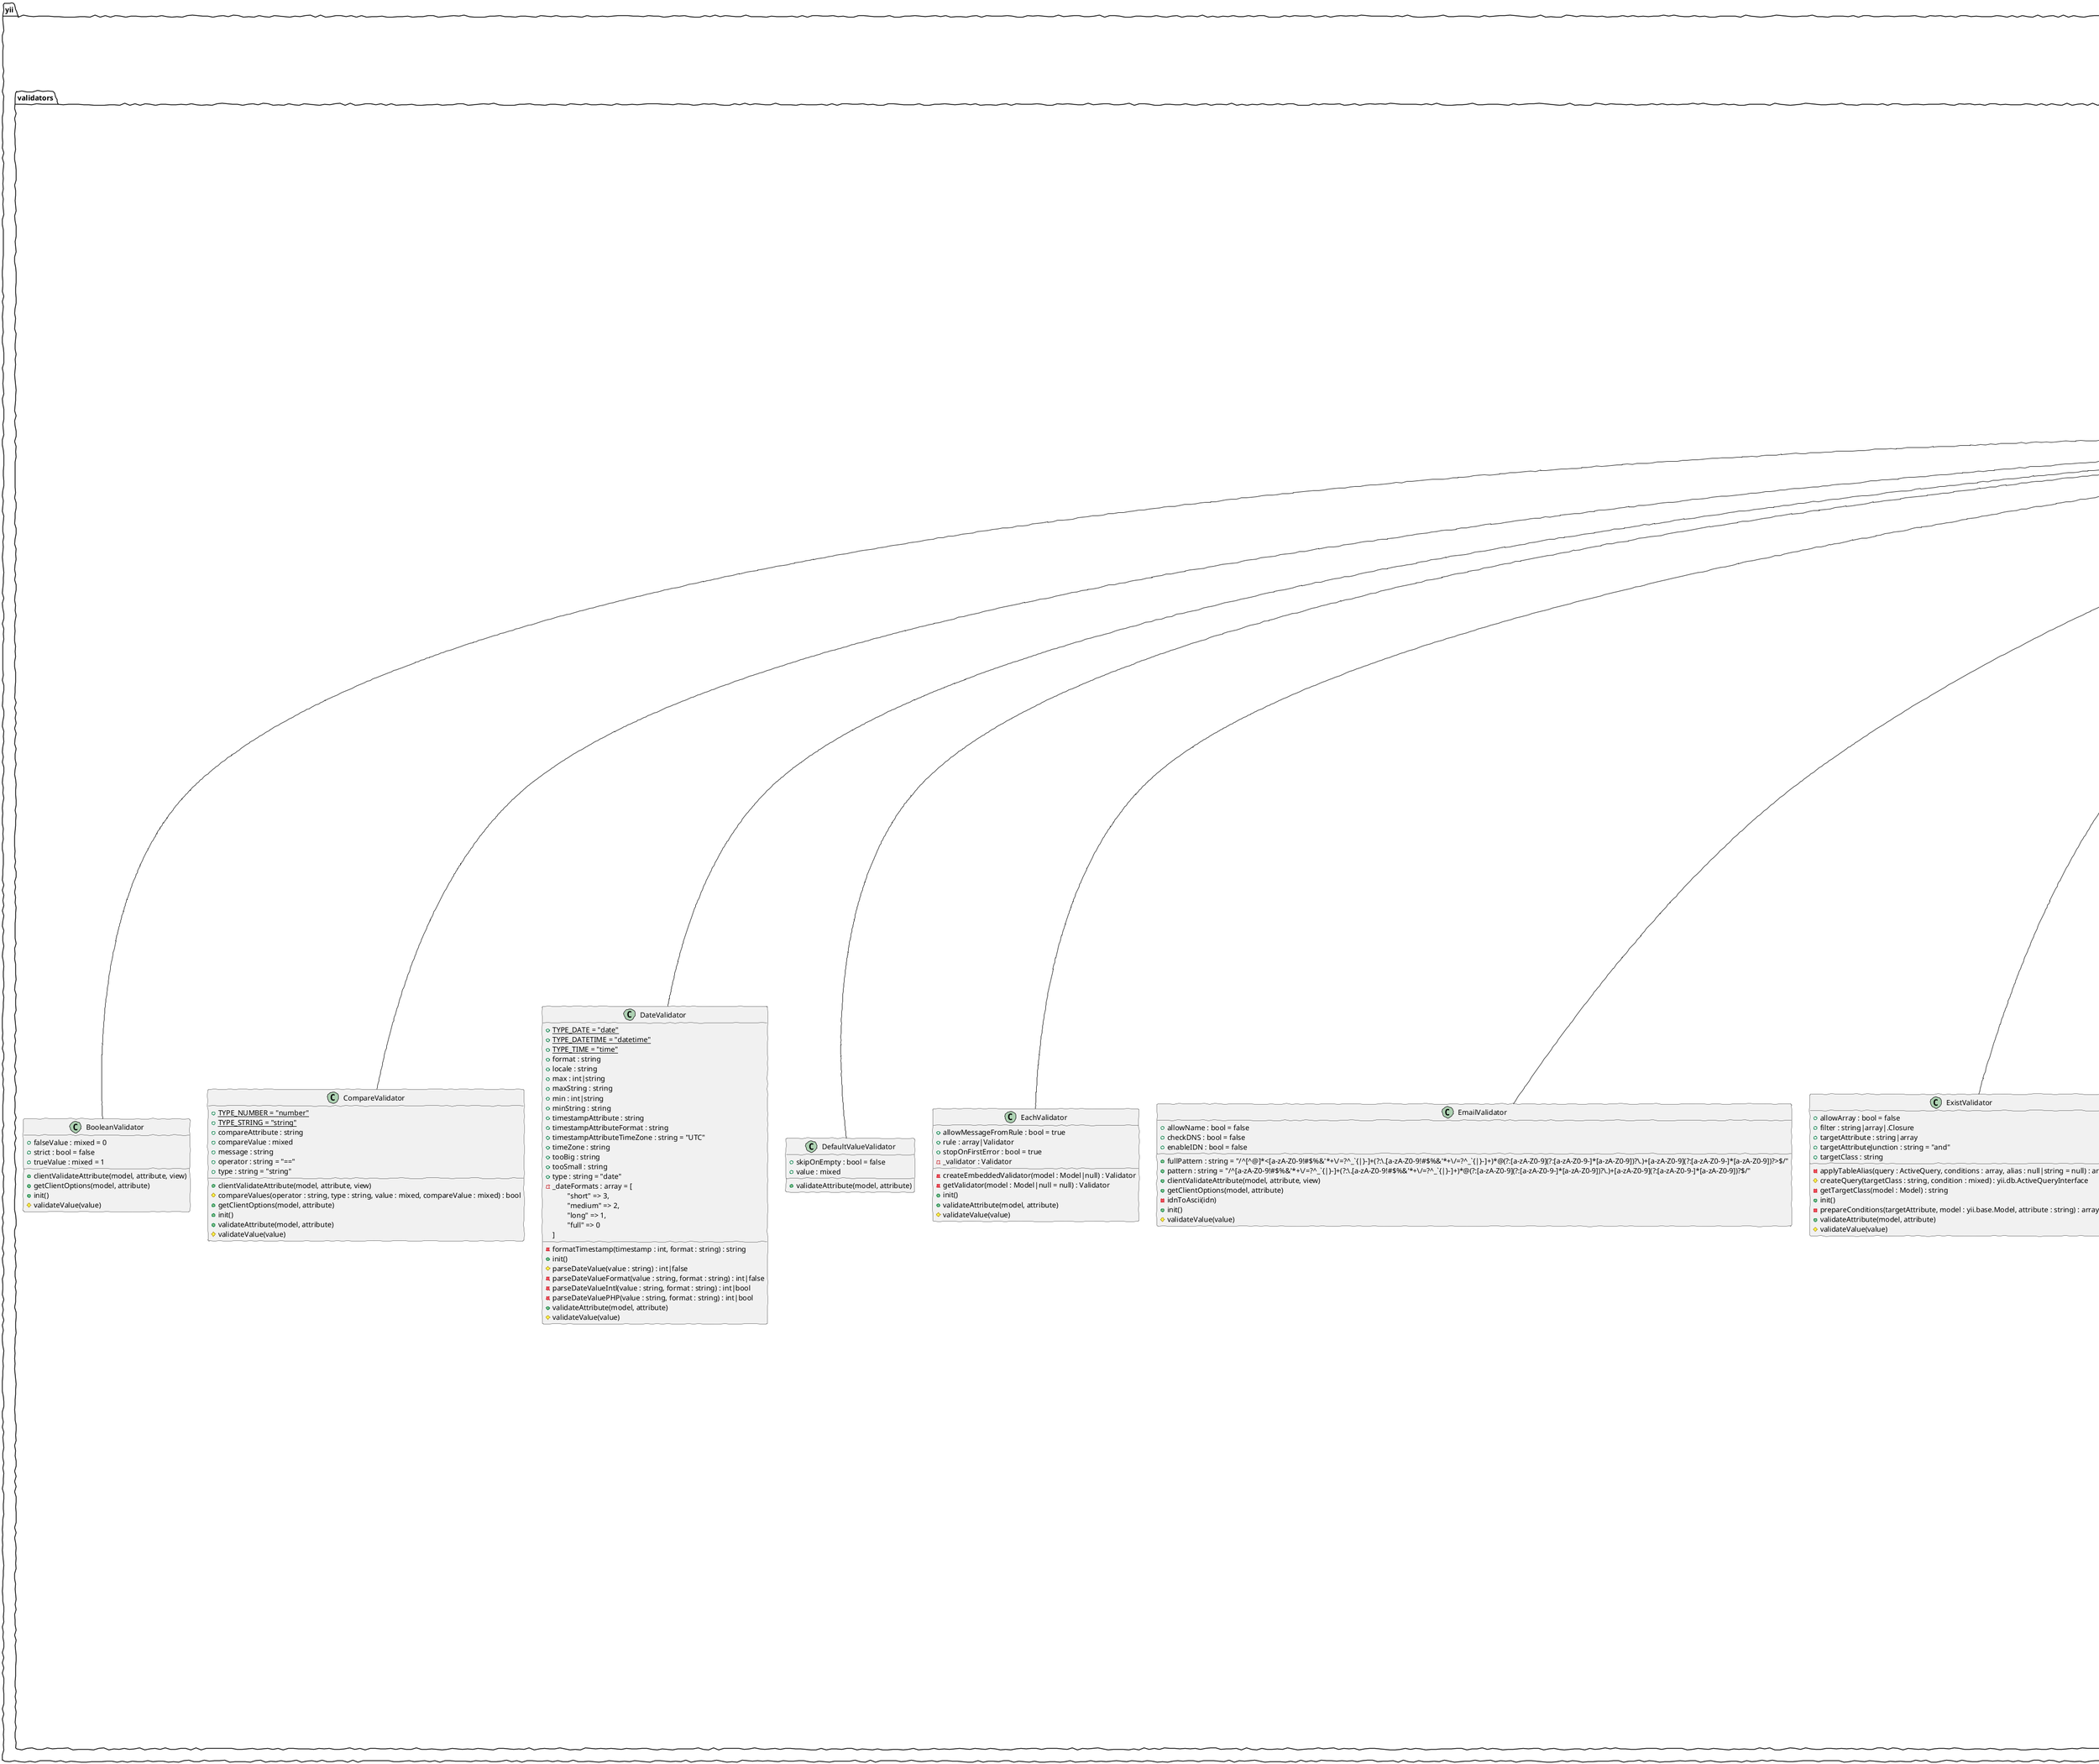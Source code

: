 @startuml
skinparam handwritten true
class yii.validators.BooleanValidator {
    +falseValue : mixed = 0
    +strict : bool = false
    +trueValue : mixed = 1
    +clientValidateAttribute(model, attribute, view)
    +getClientOptions(model, attribute)
    +init()
    #validateValue(value)
}
class yii.validators.BooleanValidator extends yii.validators.Validator
class yii.validators.CompareValidator {
    +{static}TYPE_NUMBER = "number"
    +{static}TYPE_STRING = "string"
    +compareAttribute : string
    +compareValue : mixed
    +message : string
    +operator : string = "=="
    +type : string = "string"
    +clientValidateAttribute(model, attribute, view)
    #compareValues(operator : string, type : string, value : mixed, compareValue : mixed) : bool
    +getClientOptions(model, attribute)
    +init()
    +validateAttribute(model, attribute)
    #validateValue(value)
}
class yii.validators.CompareValidator extends yii.validators.Validator
class yii.validators.DateValidator {
    +{static}TYPE_DATE = "date"
    +{static}TYPE_DATETIME = "datetime"
    +{static}TYPE_TIME = "time"
    +format : string
    +locale : string
    +max : int|string
    +maxString : string
    +min : int|string
    +minString : string
    +timestampAttribute : string
    +timestampAttributeFormat : string
    +timestampAttributeTimeZone : string = "UTC"
    +timeZone : string
    +tooBig : string
    +tooSmall : string
    +type : string = "date"
    -_dateFormats : array = [
        \t"short" => 3,
        \t"medium" => 2,
        \t"long" => 1,
        \t"full" => 0
    ]
    -formatTimestamp(timestamp : int, format : string) : string
    +init()
    #parseDateValue(value : string) : int|false
    -parseDateValueFormat(value : string, format : string) : int|false
    -parseDateValueIntl(value : string, format : string) : int|bool
    -parseDateValuePHP(value : string, format : string) : int|bool
    +validateAttribute(model, attribute)
    #validateValue(value)
}
class yii.validators.DateValidator extends yii.validators.Validator
class yii.validators.DefaultValueValidator {
    +skipOnEmpty : bool = false
    +value : mixed
    +validateAttribute(model, attribute)
}
class yii.validators.DefaultValueValidator extends yii.validators.Validator
class yii.validators.EachValidator {
    +allowMessageFromRule : bool = true
    +rule : array|Validator
    +stopOnFirstError : bool = true
    -_validator : Validator
    -createEmbeddedValidator(model : Model|null) : Validator
    -getValidator(model : Model|null = null) : Validator
    +init()
    +validateAttribute(model, attribute)
    #validateValue(value)
}
class yii.validators.EachValidator extends yii.validators.Validator
class yii.validators.EmailValidator {
    +allowName : bool = false
    +checkDNS : bool = false
    +enableIDN : bool = false
    +fullPattern : string = "/^[^@]*<[a-zA-Z0-9!#$%&'*+\/=?^_`{|}~-]+(?:\.[a-zA-Z0-9!#$%&'*+\/=?^_`{|}~-]+)*@(?:[a-zA-Z0-9](?:[a-zA-Z0-9-]*[a-zA-Z0-9])?\.)+[a-zA-Z0-9](?:[a-zA-Z0-9-]*[a-zA-Z0-9])?>$/"
    +pattern : string = "/^[a-zA-Z0-9!#$%&'*+\/=?^_`{|}~-]+(?:\.[a-zA-Z0-9!#$%&'*+\/=?^_`{|}~-]+)*@(?:[a-zA-Z0-9](?:[a-zA-Z0-9-]*[a-zA-Z0-9])?\.)+[a-zA-Z0-9](?:[a-zA-Z0-9-]*[a-zA-Z0-9])?$/"
    +clientValidateAttribute(model, attribute, view)
    +getClientOptions(model, attribute)
    -idnToAscii(idn)
    +init()
    #validateValue(value)
}
class yii.validators.EmailValidator extends yii.validators.Validator
class yii.validators.ExistValidator {
    +allowArray : bool = false
    +filter : string|array|.Closure
    +targetAttribute : string|array
    +targetAttributeJunction : string = "and"
    +targetClass : string
    -applyTableAlias(query : ActiveQuery, conditions : array, alias : null|string = null) : array
    #createQuery(targetClass : string, condition : mixed) : yii.db.ActiveQueryInterface
    -getTargetClass(model : Model) : string
    +init()
    -prepareConditions(targetAttribute, model : yii.base.Model, attribute : string) : array
    +validateAttribute(model, attribute)
    #validateValue(value)
}
class yii.validators.ExistValidator extends yii.validators.Validator
class yii.validators.FileValidator {
    +checkExtensionByMimeType : bool = true
    +extensions : array|string
    +maxFiles : int = 1
    +maxSize : int
    +message : string
    +mimeTypes : array|string
    +minSize : int
    +tooBig : string
    +tooMany : string
    +tooSmall : string
    +uploadRequired : string
    +wrongExtension : string
    +wrongMimeType : string
    -buildMimeTypeRegexp(mask : string) : string
    +clientValidateAttribute(model, attribute, view)
    +getClientOptions(model, attribute)
    +getSizeLimit() : int
    +init()
    +isEmpty(value, trim : bool = false)
    -sizeToBytes(sizeStr : string) : int
    +validateAttribute(model, attribute)
    #validateExtension(file : UploadedFile) : bool
    #validateMimeType(file : UploadedFile) : bool
    #validateValue(value)
}
class yii.validators.FileValidator extends yii.validators.Validator
class yii.validators.FilterValidator {
    +filter : callable
    +skipOnArray : bool = false
    +skipOnEmpty : bool = false
    +clientValidateAttribute(model, attribute, view)
    +getClientOptions(model, attribute)
    +init()
    +validateAttribute(model, attribute)
}
class yii.validators.FilterValidator extends yii.validators.Validator
class yii.validators.ImageValidator {
    +maxHeight : int
    +maxWidth : int
    +minHeight : int
    +minWidth : int
    +notImage : string
    +overHeight : string
    +overWidth : string
    +underHeight : string
    +underWidth : string
    +clientValidateAttribute(model, attribute, view)
    +getClientOptions(model, attribute)
    +init()
    #validateImage(image : UploadedFile) : array|null
    #validateValue(value)
}
class yii.validators.ImageValidator extends yii.validators.FileValidator
class yii.validators.InlineValidator {
    +clientValidate : string|.Closure
    +method : string|.Closure
    +params : mixed
    +clientValidateAttribute(model, attribute, view)
    +validateAttribute(model, attribute)
}
class yii.validators.InlineValidator extends yii.validators.Validator
class yii.validators.IpValidator {
    +{static}IPV4_ADDRESS_LENGTH = 32
    +{static}IPV6_ADDRESS_LENGTH = 128
    +{static}NEGATION_CHAR = "!"
    +expandIPv6 : bool = false
    +hasSubnet : string
    +ipv4 : bool = true
    +ipv4NotAllowed : string
    +ipv4Pattern : string = "/^(?:(?:2(?:[0-4][0-9]|5[0-5])|[0-1]?[0-9]?[0-9])\.){3}(?:(?:2([0-4][0-9]|5[0-5])|[0-1]?[0-9]?[0-9]))$/"
    +ipv6 : bool = true
    +ipv6NotAllowed : string
    +ipv6Pattern : string = "/^(([0-9a-fA-F]{1,4}:){7,7}[0-9a-fA-F]{1,4}|([0-9a-fA-F]{1,4}:){1,7}:|([0-9a-fA-F]{1,4}:){1,6}:[0-9a-fA-F]{1,4}|([0-9a-fA-F]{1,4}:){1,5}(:[0-9a-fA-F]{1,4}){1,2}|([0-9a-fA-F]{1,4}:){1,4}(:[0-9a-fA-F]{1,4}){1,3}|([0-9a-fA-F]{1,4}:){1,3}(:[0-9a-fA-F]{1,4}){1,4}|([0-9a-fA-F]{1,4}:){1,2}(:[0-9a-fA-F]{1,4}){1,5}|[0-9a-fA-F]{1,4}:((:[0-9a-fA-F]{1,4}){1,6})|:((:[0-9a-fA-F]{1,4}){1,7}|:)|fe80:(:[0-9a-fA-F]{0,4}){0,4}%[0-9a-zA-Z]{1,}|::(ffff(:0{1,4}){0,1}:){0,1}((25[0-5]|(2[0-4]|1{0,1}[0-9]){0,1}[0-9])\.){3,3}(25[0-5]|(2[0-4]|1{0,1}[0-9]){0,1}[0-9])|([0-9a-fA-F]{1,4}:){1,4}:((25[0-5]|(2[0-4]|1{0,1}[0-9]){0,1}[0-9])\.){3,3}(25[0-5]|(2[0-4]|1{0,1}[0-9]){0,1}[0-9]))$/"
    +message : string
    +negation : bool = false
    +networks : array = [
        \t"*" => [
        \t    \t0 => "any"
        \t],
        \t"any" => [
        \t    \t0 => "0.0.0.0/0",
        \t    \t1 => "::/0"
        \t],
        \t"private" => [
        \t    \t0 => "10.0.0.0/8",
        \t    \t1 => "172.16.0.0/12",
        \t    \t2 => "192.168.0.0/16",
        \t    \t3 => "fd00::/8"
        \t],
        \t"multicast" => [
        \t    \t0 => "224.0.0.0/4",
        \t    \t1 => "ff00::/8"
        \t],
        \t"linklocal" => [
        \t    \t0 => "169.254.0.0/16",
        \t    \t1 => "fe80::/10"
        \t],
        \t"localhost" => [
        \t    \t0 => "127.0.0.0/8",
        \t    \t1 => "::1"
        \t],
        \t"documentation" => [
        \t    \t0 => "192.0.2.0/24",
        \t    \t1 => "198.51.100.0/24",
        \t    \t2 => "203.0.113.0/24",
        \t    \t3 => "2001:db8::/32"
        \t],
        \t"system" => [
        \t    \t0 => "multicast",
        \t    \t1 => "linklocal",
        \t    \t2 => "localhost",
        \t    \t3 => "documentation"
        \t]
    ]
    +normalize : bool = false
    +noSubnet : string
    +notInRange : string
    +subnet : bool = false
    +wrongCidr : string
    -_ranges : array = []
    +clientValidateAttribute(model, attribute, view)
    -expandIPv6(ip : string) : string
    +getClientOptions(model, attribute)
    -getIpParsePattern() : string
    -getIpVersion(ip : string) : int
    +getRanges() : array
    +init()
    -inRange(ip : string, cidr : int, range : string) : bool
    -ip2bin(ip : string) : string
    -isAllowed(ip : string, cidr : int) : bool
    -parseNegatedRange(string) : array
    -prepareRanges(ranges) : array
    +setRanges(ranges : array)
    +validateAttribute(model, attribute)
    #validateIPv4(value : string) : bool
    #validateIPv6(value : string) : bool
    -validateSubnet(ip) : string|array
    #validateValue(value)
}
class yii.validators.IpValidator extends yii.validators.Validator
class yii.validators.NumberValidator {
    +integerOnly : bool = false
    +integerPattern : string = "/^\s*[+-]?\d+\s*$/"
    +max : int|float
    +min : int|float
    +numberPattern : string = "/^\s*[-+]?[0-9]*\.?[0-9]+([eE][-+]?[0-9]+)?\s*$/"
    +tooBig : string
    +tooSmall : string
    +clientValidateAttribute(model, attribute, view)
    +getClientOptions(model, attribute)
    +init()
    +validateAttribute(model, attribute)
    #validateValue(value)
}
class yii.validators.NumberValidator extends yii.validators.Validator
class yii.validators.PunycodeAsset {
    +js = [
        \t0 => "punycode.js"
    ]
    +sourcePath = "@bower/punycode"
}
class yii.validators.PunycodeAsset extends yii.web.AssetBundle
class yii.validators.RangeValidator {
    +allowArray : bool = false
    +not : bool = false
    +range : array|.Traversable|.Closure
    +strict : bool = false
    +clientValidateAttribute(model, attribute, view)
    +getClientOptions(model, attribute)
    +init()
    +validateAttribute(model, attribute)
    #validateValue(value)
}
class yii.validators.RangeValidator extends yii.validators.Validator
class yii.validators.RegularExpressionValidator {
    +not : bool = false
    +pattern : string
    +clientValidateAttribute(model, attribute, view)
    +getClientOptions(model, attribute)
    +init()
    #validateValue(value)
}
class yii.validators.RegularExpressionValidator extends yii.validators.Validator
class yii.validators.RequiredValidator {
    +message : string
    +requiredValue : mixed
    +skipOnEmpty : bool = false
    +strict : bool = false
    +clientValidateAttribute(model, attribute, view)
    +getClientOptions(model, attribute)
    +init()
    #validateValue(value)
}
class yii.validators.RequiredValidator extends yii.validators.Validator
class yii.validators.SafeValidator {
    +validateAttribute(model, attribute)
    +validateAttributes(model, attributes = null)
}
class yii.validators.SafeValidator extends yii.validators.Validator
class yii.validators.StringValidator {
    +encoding : string
    +length : int|array
    +max : int
    +message : string
    +min : int
    +notEqual : string
    +tooLong : string
    +tooShort : string
    +clientValidateAttribute(model, attribute, view)
    +getClientOptions(model, attribute)
    +init()
    +validateAttribute(model, attribute)
    #validateValue(value)
}
class yii.validators.StringValidator extends yii.validators.Validator
class yii.validators.UniqueValidator {
    +comboNotUnique : string
    +filter : string|array|.Closure
    +message : string
    +targetAttribute : string|array
    +targetAttributeJunction : string = "and"
    +targetClass : string
    -addComboNotUniqueError(model : yii.base.Model, attribute : string)
    -applyTableAlias(query : ActiveQuery, conditions : array, alias : null|string = null) : array
    -getTargetClass(model : Model) : string
    +init()
    -modelExists(targetClass : string, conditions : array, model : Model) : bool
    -prepareConditions(targetAttribute : string|array, model : Model, attribute : string) : array
    -prepareQuery(targetClass : ActiveRecordInterface, conditions : array) : ActiveQueryInterface|ActiveQuery
    +validateAttribute(model, attribute)
}
class yii.validators.UniqueValidator extends yii.validators.Validator
class yii.validators.UrlValidator {
    +defaultScheme : string
    +enableIDN : bool = false
    +pattern : string = "/^{schemes}:\/\/(([A-Z0-9][A-Z0-9_-]*)(\.[A-Z0-9][A-Z0-9_-]*)+)(?::\d{1,5})?(?:$|[?\/#])/i"
    +validSchemes : array = [
        \t0 => "http",
        \t1 => "https"
    ]
    +clientValidateAttribute(model, attribute, view)
    +getClientOptions(model, attribute)
    -idnToAscii(idn)
    +init()
    +validateAttribute(model, attribute)
    #validateValue(value)
}
class yii.validators.UrlValidator extends yii.validators.Validator
class yii.validators.ValidationAsset {
    +depends = [
        \t0 => "yii\web\YiiAsset"
    ]
    +js = [
        \t0 => "yii.validation.js"
    ]
    +sourcePath = "@yii/assets"
}
class yii.validators.ValidationAsset extends yii.web.AssetBundle
class yii.validators.Validator {
    +attributes : array|string = []
    +builtInValidators : array = [
        \t"boolean" => "yii\validators\BooleanValidator",
        \t"captcha" => "yii\captcha\CaptchaValidator",
        \t"compare" => "yii\validators\CompareValidator",
        \t"date" => "yii\validators\DateValidator",
        \t"datetime" => [
        \t    \t"class" => "yii\validators\DateValidator",
        \t    \t"type" => "datetime"
        \t],
        \t"time" => [
        \t    \t"class" => "yii\validators\DateValidator",
        \t    \t"type" => "time"
        \t],
        \t"default" => "yii\validators\DefaultValueValidator",
        \t"double" => "yii\validators\NumberValidator",
        \t"each" => "yii\validators\EachValidator",
        \t"email" => "yii\validators\EmailValidator",
        \t"exist" => "yii\validators\ExistValidator",
        \t"file" => "yii\validators\FileValidator",
        \t"filter" => "yii\validators\FilterValidator",
        \t"image" => "yii\validators\ImageValidator",
        \t"in" => "yii\validators\RangeValidator",
        \t"integer" => [
        \t    \t"class" => "yii\validators\NumberValidator",
        \t    \t"integerOnly" => true
        \t],
        \t"match" => "yii\validators\RegularExpressionValidator",
        \t"number" => "yii\validators\NumberValidator",
        \t"required" => "yii\validators\RequiredValidator",
        \t"safe" => "yii\validators\SafeValidator",
        \t"string" => "yii\validators\StringValidator",
        \t"trim" => [
        \t    \t"class" => "yii\validators\FilterValidator",
        \t    \t"filter" => "trim",
        \t    \t"skipOnArray" => true
        \t],
        \t"unique" => "yii\validators\UniqueValidator",
        \t"url" => "yii\validators\UrlValidator",
        \t"ip" => "yii\validators\IpValidator"
    ]
    +enableClientValidation : bool = true
    +except : array|string = []
    +isEmpty : callable
    +message : string
    +on : array|string = []
    +skipOnEmpty : bool = true
    +skipOnError : bool = true
    +when : callable
    +whenClient : string
    +addError(model : yii.base.Model, attribute : string, message : string, params : array = [])
    +clientValidateAttribute(model : yii.base.Model, attribute : string, view : yii.web.View) : string|null
    +{static}createValidator(type : string|.Closure, model : yii.base.Model, attributes : array|string, params : array = []) : Validator
    #formatMessage(message : string, params : array) : string
    +getAttributeNames() : array
    +getClientOptions(model : yii.base.Model, attribute : string) : array
    +init()
    +isActive(scenario : string) : bool
    +isEmpty(value : mixed) : bool
    +validate(value : mixed, error : string = null) : bool
    +validateAttribute(model : yii.base.Model, attribute : string)
    +validateAttributes(model : yii.base.Model, attributes : array|null = null)
    #validateValue(value : mixed) : array|null
}
class yii.validators.Validator extends yii.base.Component
@enduml
